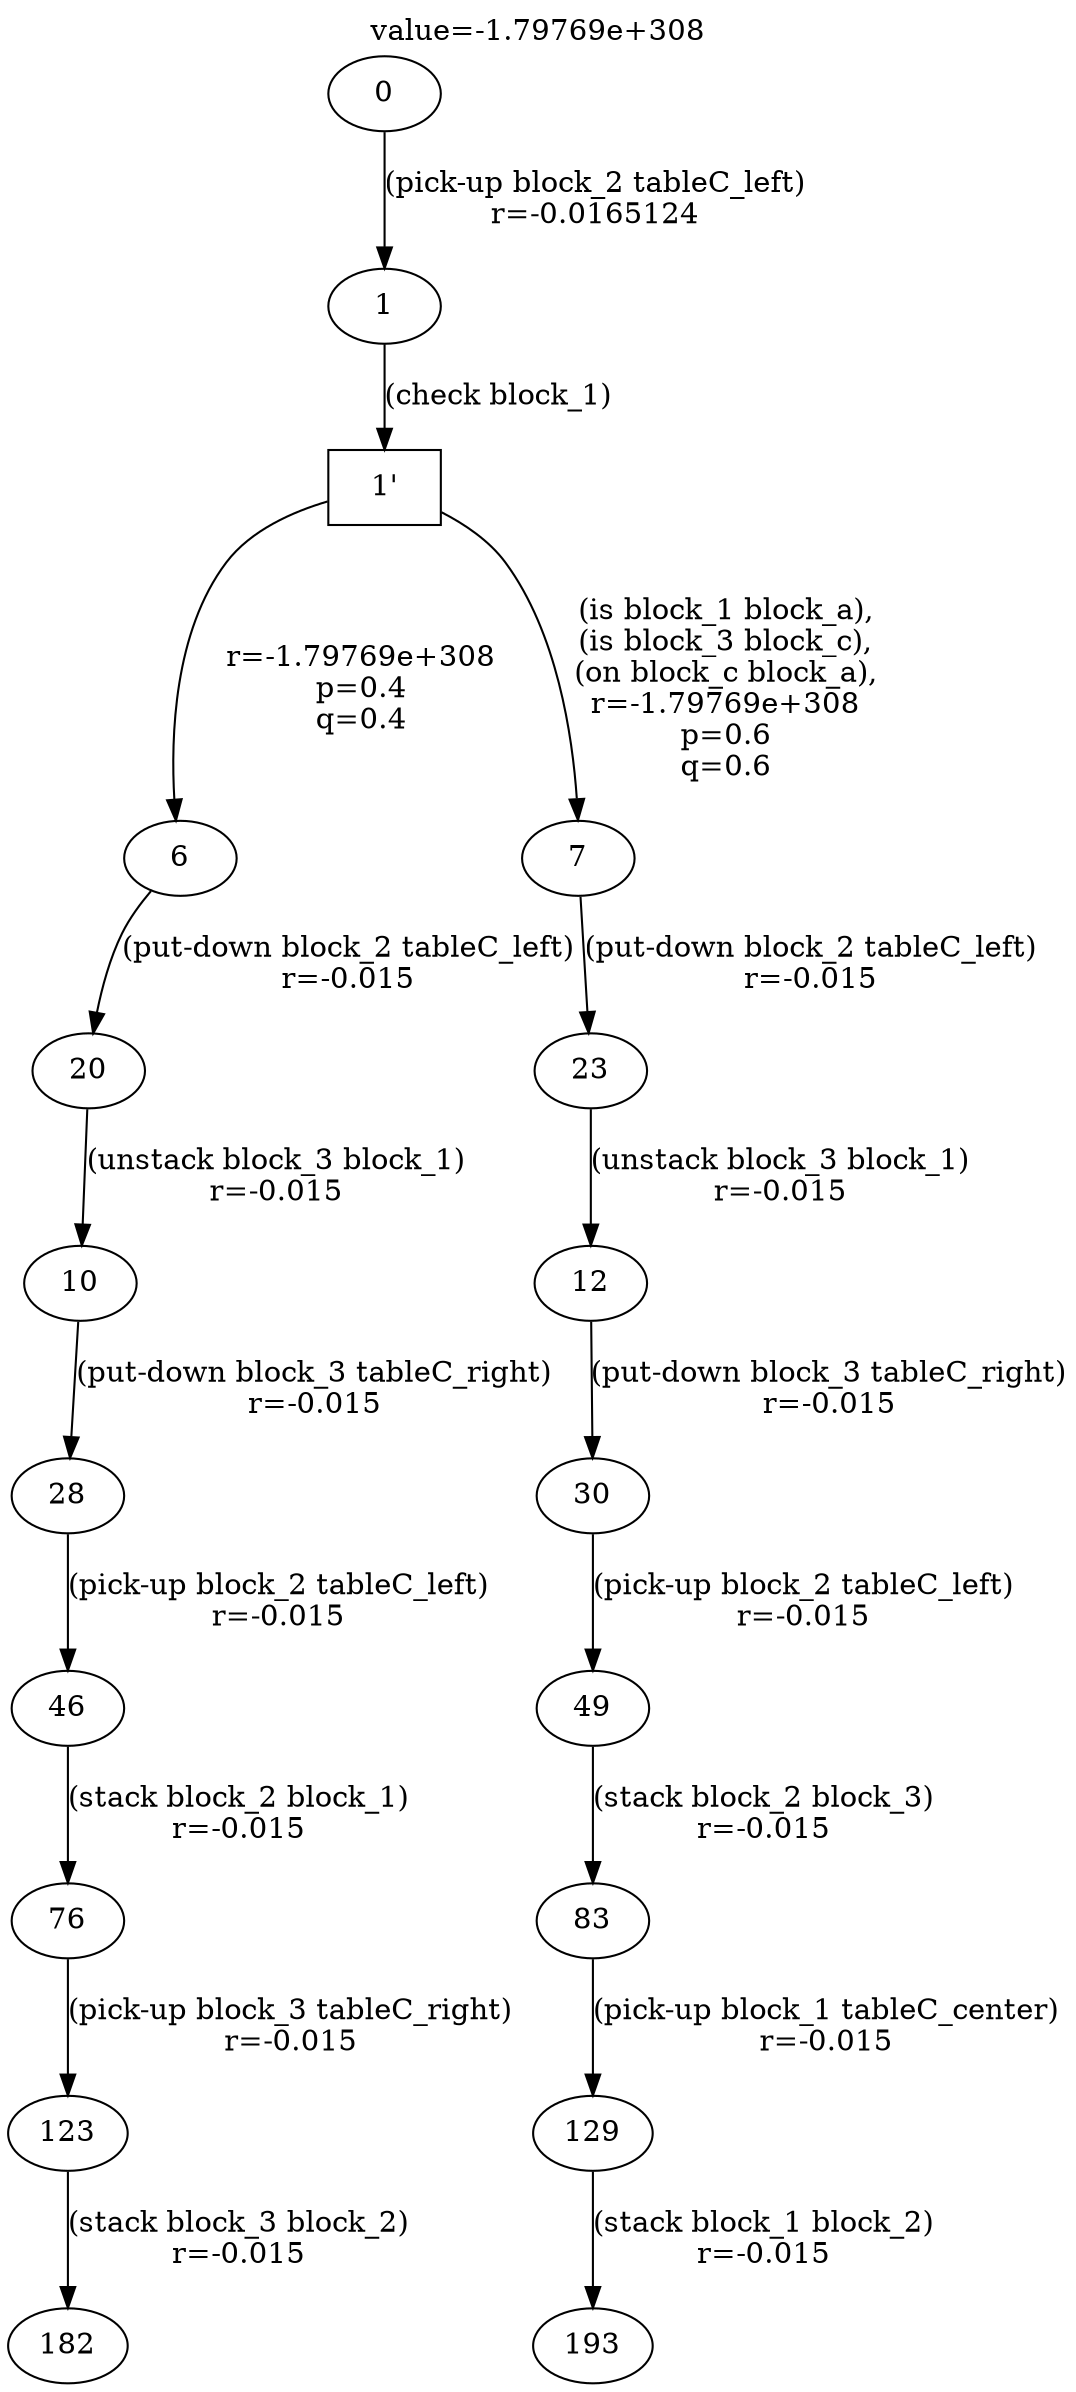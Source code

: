 digraph g{
label="value=-1.79769e+308"
labelloc=top
0->1 [ label="(pick-up block_2 tableC_left)
r=-0.0165124" ];
"1'" [ shape=box ] ;
1->"1'" [ label="(check block_1)" ];
"1'"->6 [ label="
r=-1.79769e+308
p=0.4
q=0.4" ];
6->20 [ label="(put-down block_2 tableC_left)
r=-0.015" ];
20->10 [ label="(unstack block_3 block_1)
r=-0.015" ];
10->28 [ label="(put-down block_3 tableC_right)
r=-0.015" ];
28->46 [ label="(pick-up block_2 tableC_left)
r=-0.015" ];
46->76 [ label="(stack block_2 block_1)
r=-0.015" ];
76->123 [ label="(pick-up block_3 tableC_right)
r=-0.015" ];
123->182 [ label="(stack block_3 block_2)
r=-0.015" ];
"1'"->7 [ label="
(is block_1 block_a),
(is block_3 block_c),
(on block_c block_a),
r=-1.79769e+308
p=0.6
q=0.6" ];
7->23 [ label="(put-down block_2 tableC_left)
r=-0.015" ];
23->12 [ label="(unstack block_3 block_1)
r=-0.015" ];
12->30 [ label="(put-down block_3 tableC_right)
r=-0.015" ];
30->49 [ label="(pick-up block_2 tableC_left)
r=-0.015" ];
49->83 [ label="(stack block_2 block_3)
r=-0.015" ];
83->129 [ label="(pick-up block_1 tableC_center)
r=-0.015" ];
129->193 [ label="(stack block_1 block_2)
r=-0.015" ];
}
